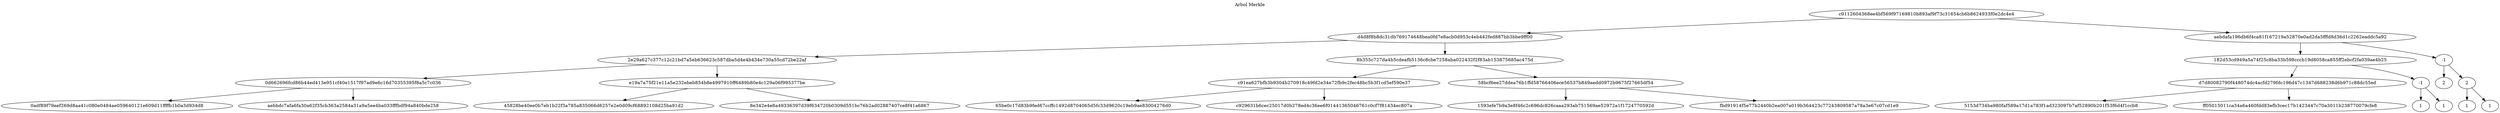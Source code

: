 digraph G{
label="Arbol Merkle"
labelloc = "t"
Nodo1222994712[label="c9112604368ee4bf569f97169810b893af9f73c31654cb6b8624933f0e2dc4e4" shape=ellipse];
Nodo977222783[label="d4d8f8b8dc31db769174648bea0fd7e8acb0d953c4eb442fed887bb3bbe9ff00" shape=ellipse];
Nodo1224851474[label="2e29a627c377c12c21bd7a5eb636623c587dba5d4e4b434e730a55cd72be22af" shape=ellipse];
Nodo755601229[label="0d662696fcd86b44ed413e951cf40e1517f97ad9e6c16d70355395f8a5c7c036" shape=ellipse];
Nodo1322749023[label="0adf89f79eef269d8aa41c080e0484ae059640121e609d11ffffb1b0a3d934d8" shape=ellipse];
Nodo755601229 -> Nodo1322749023;
Nodo231247166[label="aebbdc7afa6fa30a62f35cb363a2584a31a9a5ee4ba033fffbdf94a840bde258" shape=ellipse];
Nodo755601229 -> Nodo231247166;
Nodo1224851474 -> Nodo755601229;
Nodo1250876869[label="e19a7a75f21e11a5e232ebeb854b8e4997910ff6489b80e4c129a06f995377be" shape=ellipse];
Nodo723271742[label="45828be40ee0b7eb1b22f3a785a835066d6257e2e0d09cf68892108d25ba91d2" shape=ellipse];
Nodo1250876869 -> Nodo723271742;
Nodo1507562614[label="8e342e4e8a49336397d39f634720b0309d551bc76b2ad02887407ce8f41a6867" shape=ellipse];
Nodo1250876869 -> Nodo1507562614;
Nodo1224851474 -> Nodo1250876869;
Nodo977222783 -> Nodo1224851474;
Nodo271799054[label="8b355c727da4b5cdeafb5136c8cbe7258aba022432f2f83ab153875685ac475d" shape=ellipse];
Nodo745526328[label="c91ea627bfb3b9304b270918c49fd2e34e72fb9c2fec48bc5b3f1cd5ef590e37" shape=ellipse];
Nodo1698393147[label="65be0c17d83b9fed67ccffc1492d8704065d5fc33d9620c19eb9ae83004276d0" shape=ellipse];
Nodo745526328 -> Nodo1698393147;
Nodo1615211726[label="c929631b6cec25017d0b278ed4c36ee6f01441365046761c0cf7f81434ec807a" shape=ellipse];
Nodo745526328 -> Nodo1615211726;
Nodo271799054 -> Nodo745526328;
Nodo1793571051[label="58bcf6ee27ddea76b1ffd58766406ece56537b849aedd0972b9675f27665df54" shape=ellipse];
Nodo956006299[label="1593efe7b9a3e8f46c2c696dc826caaa293ab751569ae52972a1f1724770592d" shape=ellipse];
Nodo1793571051 -> Nodo956006299;
Nodo111121931[label="fbd91914f5e77b2440b2ea007a019b364423c77243809587a78a3e67c07cd1e9" shape=ellipse];
Nodo1793571051 -> Nodo111121931;
Nodo271799054 -> Nodo1793571051;
Nodo977222783 -> Nodo271799054;
Nodo1222994712 -> Nodo977222783;
Nodo1466886730[label="aebdafa196db6f4ca81f167219a52870e0ad2da5fffd8d36d1c2262eaddc5a92" shape=ellipse];
Nodo10039468[label="182d53cd949a5a74f25c8ba33b598cccb19d8058ca855ff2ebcf2fa039ae4b25" shape=ellipse];
Nodo1669173379[label="d7d80082790f448074dc4acfd279fdc196d47c1347d688238d6b971c88dc55ed" shape=ellipse];
Nodo430468393[label="5153d734ba980faf589a17d1a783f1ad323097b7af52890b201f53f6d4f1ccb8" shape=ellipse];
Nodo1669173379 -> Nodo430468393;
Nodo959768812[label="ff05015011ca34a6a460fdd83efb3cec17b1423447c70a3011b238770079cfe8" shape=ellipse];
Nodo1669173379 -> Nodo959768812;
Nodo10039468 -> Nodo1669173379;
Nodo1893839670[label="-1" shape=ellipse];
Nodo2132266017[label="1" shape=ellipse];
Nodo1893839670 -> Nodo2132266017;
Nodo629942223[label="1" shape=ellipse];
Nodo1893839670 -> Nodo629942223;
Nodo10039468 -> Nodo1893839670;
Nodo1466886730 -> Nodo10039468;
Nodo1004656666[label="-1" shape=ellipse];
Nodo1189389395[label="2" shape=ellipse];
Nodo1004656666 -> Nodo1189389395;
Nodo122887786[label="2" shape=ellipse];
Nodo1134945040[label="1" shape=ellipse];
Nodo122887786 -> Nodo1134945040;
Nodo1991365238[label="1" shape=ellipse];
Nodo122887786 -> Nodo1991365238;
Nodo1004656666 -> Nodo122887786;
Nodo1466886730 -> Nodo1004656666;
Nodo1222994712 -> Nodo1466886730;
}
